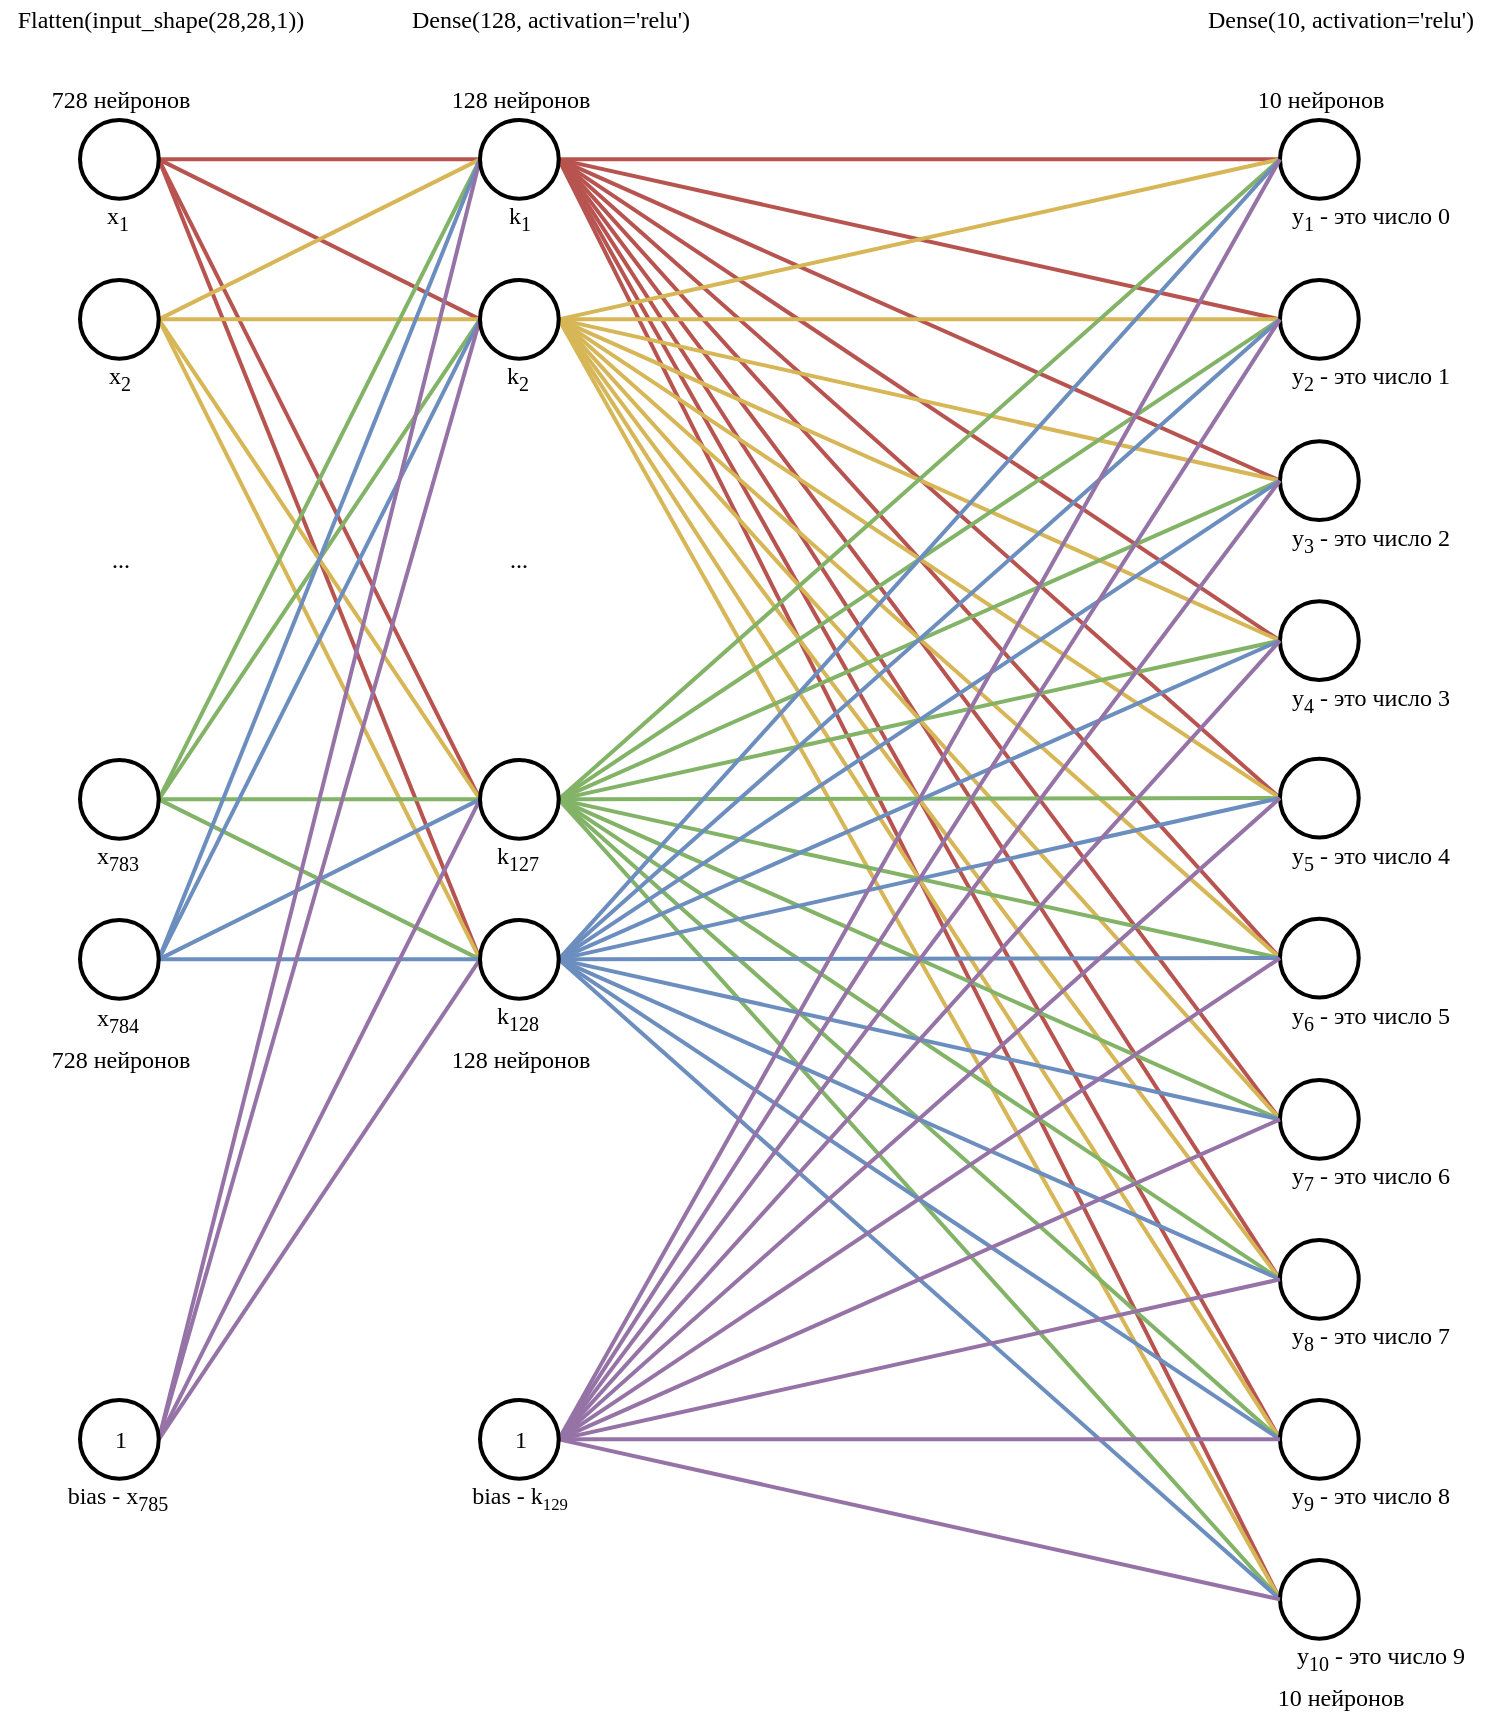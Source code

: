 <mxfile version="14.5.1" type="device"><diagram id="0Kek_gX94i0_dPcBc_kI" name="Page-1"><mxGraphModel dx="723" dy="383" grid="1" gridSize="10" guides="1" tooltips="1" connect="1" arrows="1" fold="1" page="1" pageScale="1" pageWidth="827" pageHeight="1169" math="0" shadow="0"><root><mxCell id="0"/><mxCell id="1" parent="0"/><mxCell id="i8pBTn5LKGD819WZ3dMo-15" style="rounded=0;orthogonalLoop=1;jettySize=auto;html=1;exitX=1;exitY=0.5;exitDx=0;exitDy=0;exitPerimeter=0;entryX=0;entryY=0.5;entryDx=0;entryDy=0;entryPerimeter=0;fontFamily=Times New Roman;endArrow=none;endFill=0;strokeWidth=2;fillColor=#f8cecc;strokeColor=#b85450;" edge="1" parent="1" source="i8pBTn5LKGD819WZ3dMo-1" target="i8pBTn5LKGD819WZ3dMo-6"><mxGeometry relative="1" as="geometry"/></mxCell><mxCell id="i8pBTn5LKGD819WZ3dMo-16" style="edgeStyle=none;rounded=0;orthogonalLoop=1;jettySize=auto;html=1;exitX=1;exitY=0.5;exitDx=0;exitDy=0;exitPerimeter=0;entryX=0;entryY=0.5;entryDx=0;entryDy=0;entryPerimeter=0;endArrow=none;endFill=0;strokeWidth=2;fontFamily=Times New Roman;fillColor=#f8cecc;strokeColor=#b85450;" edge="1" parent="1" source="i8pBTn5LKGD819WZ3dMo-1" target="i8pBTn5LKGD819WZ3dMo-7"><mxGeometry relative="1" as="geometry"/></mxCell><mxCell id="i8pBTn5LKGD819WZ3dMo-17" style="edgeStyle=none;rounded=0;orthogonalLoop=1;jettySize=auto;html=1;exitX=1;exitY=0.5;exitDx=0;exitDy=0;exitPerimeter=0;entryX=0;entryY=0.5;entryDx=0;entryDy=0;entryPerimeter=0;endArrow=none;endFill=0;strokeWidth=2;fontFamily=Times New Roman;fillColor=#f8cecc;strokeColor=#b85450;" edge="1" parent="1" source="i8pBTn5LKGD819WZ3dMo-1" target="i8pBTn5LKGD819WZ3dMo-8"><mxGeometry relative="1" as="geometry"/></mxCell><mxCell id="i8pBTn5LKGD819WZ3dMo-18" style="edgeStyle=none;rounded=0;orthogonalLoop=1;jettySize=auto;html=1;exitX=1;exitY=0.5;exitDx=0;exitDy=0;exitPerimeter=0;entryX=0;entryY=0.5;entryDx=0;entryDy=0;entryPerimeter=0;endArrow=none;endFill=0;strokeWidth=2;fontFamily=Times New Roman;fillColor=#f8cecc;strokeColor=#b85450;" edge="1" parent="1" source="i8pBTn5LKGD819WZ3dMo-1" target="i8pBTn5LKGD819WZ3dMo-9"><mxGeometry relative="1" as="geometry"/></mxCell><mxCell id="i8pBTn5LKGD819WZ3dMo-1" value="" style="verticalLabelPosition=middle;verticalAlign=middle;html=1;shape=mxgraph.flowchart.on-page_reference;strokeWidth=2;fontFamily=Times New Roman;labelPosition=center;align=center;" vertex="1" parent="1"><mxGeometry x="40" y="120" width="39.37" height="39.37" as="geometry"/></mxCell><mxCell id="i8pBTn5LKGD819WZ3dMo-19" style="edgeStyle=none;rounded=0;orthogonalLoop=1;jettySize=auto;html=1;exitX=1;exitY=0.5;exitDx=0;exitDy=0;exitPerimeter=0;entryX=0;entryY=0.5;entryDx=0;entryDy=0;entryPerimeter=0;endArrow=none;endFill=0;strokeWidth=2;fontFamily=Times New Roman;fillColor=#fff2cc;strokeColor=#d6b656;" edge="1" parent="1" source="i8pBTn5LKGD819WZ3dMo-2" target="i8pBTn5LKGD819WZ3dMo-6"><mxGeometry relative="1" as="geometry"/></mxCell><mxCell id="i8pBTn5LKGD819WZ3dMo-20" style="edgeStyle=none;rounded=0;orthogonalLoop=1;jettySize=auto;html=1;exitX=1;exitY=0.5;exitDx=0;exitDy=0;exitPerimeter=0;entryX=0;entryY=0.5;entryDx=0;entryDy=0;entryPerimeter=0;endArrow=none;endFill=0;strokeWidth=2;fontFamily=Times New Roman;fillColor=#fff2cc;strokeColor=#d6b656;" edge="1" parent="1" source="i8pBTn5LKGD819WZ3dMo-2" target="i8pBTn5LKGD819WZ3dMo-7"><mxGeometry relative="1" as="geometry"/></mxCell><mxCell id="i8pBTn5LKGD819WZ3dMo-21" style="edgeStyle=none;rounded=0;orthogonalLoop=1;jettySize=auto;html=1;exitX=1;exitY=0.5;exitDx=0;exitDy=0;exitPerimeter=0;entryX=0;entryY=0.5;entryDx=0;entryDy=0;entryPerimeter=0;endArrow=none;endFill=0;strokeWidth=2;fontFamily=Times New Roman;fillColor=#fff2cc;strokeColor=#d6b656;" edge="1" parent="1" source="i8pBTn5LKGD819WZ3dMo-2" target="i8pBTn5LKGD819WZ3dMo-8"><mxGeometry relative="1" as="geometry"/></mxCell><mxCell id="i8pBTn5LKGD819WZ3dMo-22" style="edgeStyle=none;rounded=0;orthogonalLoop=1;jettySize=auto;html=1;exitX=1;exitY=0.5;exitDx=0;exitDy=0;exitPerimeter=0;entryX=0;entryY=0.5;entryDx=0;entryDy=0;entryPerimeter=0;endArrow=none;endFill=0;strokeWidth=2;fontFamily=Times New Roman;fillColor=#fff2cc;strokeColor=#d6b656;" edge="1" parent="1" source="i8pBTn5LKGD819WZ3dMo-2" target="i8pBTn5LKGD819WZ3dMo-9"><mxGeometry relative="1" as="geometry"/></mxCell><mxCell id="i8pBTn5LKGD819WZ3dMo-2" value="" style="verticalLabelPosition=middle;verticalAlign=middle;html=1;shape=mxgraph.flowchart.on-page_reference;strokeWidth=2;fontFamily=Times New Roman;labelPosition=center;align=center;" vertex="1" parent="1"><mxGeometry x="40" y="200" width="39.37" height="39.37" as="geometry"/></mxCell><mxCell id="i8pBTn5LKGD819WZ3dMo-23" style="edgeStyle=none;rounded=0;orthogonalLoop=1;jettySize=auto;html=1;exitX=1;exitY=0.5;exitDx=0;exitDy=0;exitPerimeter=0;entryX=0;entryY=0.5;entryDx=0;entryDy=0;entryPerimeter=0;endArrow=none;endFill=0;strokeWidth=2;fontFamily=Times New Roman;fillColor=#d5e8d4;strokeColor=#82b366;" edge="1" parent="1" source="i8pBTn5LKGD819WZ3dMo-3" target="i8pBTn5LKGD819WZ3dMo-6"><mxGeometry relative="1" as="geometry"/></mxCell><mxCell id="i8pBTn5LKGD819WZ3dMo-24" style="edgeStyle=none;rounded=0;orthogonalLoop=1;jettySize=auto;html=1;exitX=1;exitY=0.5;exitDx=0;exitDy=0;exitPerimeter=0;entryX=0;entryY=0.5;entryDx=0;entryDy=0;entryPerimeter=0;endArrow=none;endFill=0;strokeWidth=2;fontFamily=Times New Roman;fillColor=#d5e8d4;strokeColor=#82b366;" edge="1" parent="1" source="i8pBTn5LKGD819WZ3dMo-3" target="i8pBTn5LKGD819WZ3dMo-7"><mxGeometry relative="1" as="geometry"/></mxCell><mxCell id="i8pBTn5LKGD819WZ3dMo-25" style="edgeStyle=none;rounded=0;orthogonalLoop=1;jettySize=auto;html=1;exitX=1;exitY=0.5;exitDx=0;exitDy=0;exitPerimeter=0;entryX=0;entryY=0.5;entryDx=0;entryDy=0;entryPerimeter=0;endArrow=none;endFill=0;strokeWidth=2;fontFamily=Times New Roman;fillColor=#d5e8d4;strokeColor=#82b366;" edge="1" parent="1" source="i8pBTn5LKGD819WZ3dMo-3" target="i8pBTn5LKGD819WZ3dMo-8"><mxGeometry relative="1" as="geometry"/></mxCell><mxCell id="i8pBTn5LKGD819WZ3dMo-26" style="edgeStyle=none;rounded=0;orthogonalLoop=1;jettySize=auto;html=1;exitX=1;exitY=0.5;exitDx=0;exitDy=0;exitPerimeter=0;entryX=0;entryY=0.5;entryDx=0;entryDy=0;entryPerimeter=0;endArrow=none;endFill=0;strokeWidth=2;fontFamily=Times New Roman;fillColor=#d5e8d4;strokeColor=#82b366;" edge="1" parent="1" source="i8pBTn5LKGD819WZ3dMo-3" target="i8pBTn5LKGD819WZ3dMo-9"><mxGeometry relative="1" as="geometry"/></mxCell><mxCell id="i8pBTn5LKGD819WZ3dMo-3" value="" style="verticalLabelPosition=middle;verticalAlign=middle;html=1;shape=mxgraph.flowchart.on-page_reference;strokeWidth=2;fontFamily=Times New Roman;labelPosition=center;align=center;" vertex="1" parent="1"><mxGeometry x="40" y="440" width="39.37" height="39.37" as="geometry"/></mxCell><mxCell id="i8pBTn5LKGD819WZ3dMo-27" style="edgeStyle=none;rounded=0;orthogonalLoop=1;jettySize=auto;html=1;exitX=1;exitY=0.5;exitDx=0;exitDy=0;exitPerimeter=0;entryX=0;entryY=0.5;entryDx=0;entryDy=0;entryPerimeter=0;endArrow=none;endFill=0;strokeWidth=2;fontFamily=Times New Roman;fillColor=#dae8fc;strokeColor=#6c8ebf;" edge="1" parent="1" source="i8pBTn5LKGD819WZ3dMo-4" target="i8pBTn5LKGD819WZ3dMo-6"><mxGeometry relative="1" as="geometry"/></mxCell><mxCell id="i8pBTn5LKGD819WZ3dMo-28" style="edgeStyle=none;rounded=0;orthogonalLoop=1;jettySize=auto;html=1;exitX=1;exitY=0.5;exitDx=0;exitDy=0;exitPerimeter=0;entryX=0;entryY=0.5;entryDx=0;entryDy=0;entryPerimeter=0;endArrow=none;endFill=0;strokeWidth=2;fontFamily=Times New Roman;fillColor=#dae8fc;strokeColor=#6c8ebf;" edge="1" parent="1" source="i8pBTn5LKGD819WZ3dMo-4" target="i8pBTn5LKGD819WZ3dMo-7"><mxGeometry relative="1" as="geometry"/></mxCell><mxCell id="i8pBTn5LKGD819WZ3dMo-29" style="edgeStyle=none;rounded=0;orthogonalLoop=1;jettySize=auto;html=1;exitX=1;exitY=0.5;exitDx=0;exitDy=0;exitPerimeter=0;entryX=0;entryY=0.5;entryDx=0;entryDy=0;entryPerimeter=0;endArrow=none;endFill=0;strokeWidth=2;fontFamily=Times New Roman;fillColor=#dae8fc;strokeColor=#6c8ebf;" edge="1" parent="1" source="i8pBTn5LKGD819WZ3dMo-4" target="i8pBTn5LKGD819WZ3dMo-8"><mxGeometry relative="1" as="geometry"/></mxCell><mxCell id="i8pBTn5LKGD819WZ3dMo-30" style="edgeStyle=none;rounded=0;orthogonalLoop=1;jettySize=auto;html=1;exitX=1;exitY=0.5;exitDx=0;exitDy=0;exitPerimeter=0;entryX=0;entryY=0.5;entryDx=0;entryDy=0;entryPerimeter=0;endArrow=none;endFill=0;strokeWidth=2;fontFamily=Times New Roman;fillColor=#dae8fc;strokeColor=#6c8ebf;" edge="1" parent="1" source="i8pBTn5LKGD819WZ3dMo-4" target="i8pBTn5LKGD819WZ3dMo-9"><mxGeometry relative="1" as="geometry"/></mxCell><mxCell id="i8pBTn5LKGD819WZ3dMo-4" value="" style="verticalLabelPosition=middle;verticalAlign=middle;html=1;shape=mxgraph.flowchart.on-page_reference;strokeWidth=2;fontFamily=Times New Roman;labelPosition=center;align=center;" vertex="1" parent="1"><mxGeometry x="40" y="520" width="39.37" height="39.37" as="geometry"/></mxCell><mxCell id="i8pBTn5LKGD819WZ3dMo-31" style="edgeStyle=none;rounded=0;orthogonalLoop=1;jettySize=auto;html=1;exitX=1;exitY=0.5;exitDx=0;exitDy=0;exitPerimeter=0;entryX=0;entryY=0.5;entryDx=0;entryDy=0;entryPerimeter=0;endArrow=none;endFill=0;strokeWidth=2;fontFamily=Times New Roman;fillColor=#e1d5e7;strokeColor=#9673a6;" edge="1" parent="1" source="i8pBTn5LKGD819WZ3dMo-5" target="i8pBTn5LKGD819WZ3dMo-6"><mxGeometry relative="1" as="geometry"/></mxCell><mxCell id="i8pBTn5LKGD819WZ3dMo-32" style="edgeStyle=none;rounded=0;orthogonalLoop=1;jettySize=auto;html=1;exitX=1;exitY=0.5;exitDx=0;exitDy=0;exitPerimeter=0;entryX=0;entryY=0.5;entryDx=0;entryDy=0;entryPerimeter=0;endArrow=none;endFill=0;strokeWidth=2;fontFamily=Times New Roman;fillColor=#e1d5e7;strokeColor=#9673a6;" edge="1" parent="1" source="i8pBTn5LKGD819WZ3dMo-5" target="i8pBTn5LKGD819WZ3dMo-7"><mxGeometry relative="1" as="geometry"/></mxCell><mxCell id="i8pBTn5LKGD819WZ3dMo-33" style="edgeStyle=none;rounded=0;orthogonalLoop=1;jettySize=auto;html=1;exitX=1;exitY=0.5;exitDx=0;exitDy=0;exitPerimeter=0;entryX=0;entryY=0.5;entryDx=0;entryDy=0;entryPerimeter=0;endArrow=none;endFill=0;strokeWidth=2;fontFamily=Times New Roman;fillColor=#e1d5e7;strokeColor=#9673a6;" edge="1" parent="1" source="i8pBTn5LKGD819WZ3dMo-5" target="i8pBTn5LKGD819WZ3dMo-8"><mxGeometry relative="1" as="geometry"/></mxCell><mxCell id="i8pBTn5LKGD819WZ3dMo-34" style="edgeStyle=none;rounded=0;orthogonalLoop=1;jettySize=auto;html=1;exitX=1;exitY=0.5;exitDx=0;exitDy=0;exitPerimeter=0;entryX=0;entryY=0.5;entryDx=0;entryDy=0;entryPerimeter=0;endArrow=none;endFill=0;strokeWidth=2;fontFamily=Times New Roman;fillColor=#e1d5e7;strokeColor=#9673a6;" edge="1" parent="1" source="i8pBTn5LKGD819WZ3dMo-5" target="i8pBTn5LKGD819WZ3dMo-9"><mxGeometry relative="1" as="geometry"/></mxCell><mxCell id="i8pBTn5LKGD819WZ3dMo-5" value="1" style="verticalLabelPosition=middle;verticalAlign=middle;html=1;shape=mxgraph.flowchart.on-page_reference;strokeWidth=2;fontFamily=Times New Roman;labelPosition=center;align=center;" vertex="1" parent="1"><mxGeometry x="40" y="760" width="39.37" height="39.37" as="geometry"/></mxCell><mxCell id="i8pBTn5LKGD819WZ3dMo-47" style="edgeStyle=none;rounded=0;orthogonalLoop=1;jettySize=auto;html=1;exitX=1;exitY=0.5;exitDx=0;exitDy=0;exitPerimeter=0;entryX=0;entryY=0.5;entryDx=0;entryDy=0;entryPerimeter=0;endArrow=none;endFill=0;strokeWidth=2;fontFamily=Times New Roman;fillColor=#f8cecc;strokeColor=#b85450;" edge="1" parent="1" source="i8pBTn5LKGD819WZ3dMo-6" target="i8pBTn5LKGD819WZ3dMo-35"><mxGeometry relative="1" as="geometry"/></mxCell><mxCell id="i8pBTn5LKGD819WZ3dMo-48" style="edgeStyle=none;rounded=0;orthogonalLoop=1;jettySize=auto;html=1;exitX=1;exitY=0.5;exitDx=0;exitDy=0;exitPerimeter=0;entryX=0;entryY=0.5;entryDx=0;entryDy=0;entryPerimeter=0;endArrow=none;endFill=0;strokeWidth=2;fontFamily=Times New Roman;fillColor=#f8cecc;strokeColor=#b85450;" edge="1" parent="1" source="i8pBTn5LKGD819WZ3dMo-6" target="i8pBTn5LKGD819WZ3dMo-36"><mxGeometry relative="1" as="geometry"/></mxCell><mxCell id="i8pBTn5LKGD819WZ3dMo-49" style="edgeStyle=none;rounded=0;orthogonalLoop=1;jettySize=auto;html=1;exitX=1;exitY=0.5;exitDx=0;exitDy=0;exitPerimeter=0;entryX=0;entryY=0.5;entryDx=0;entryDy=0;entryPerimeter=0;endArrow=none;endFill=0;strokeWidth=2;fontFamily=Times New Roman;fillColor=#f8cecc;strokeColor=#b85450;" edge="1" parent="1" source="i8pBTn5LKGD819WZ3dMo-6" target="i8pBTn5LKGD819WZ3dMo-37"><mxGeometry relative="1" as="geometry"/></mxCell><mxCell id="i8pBTn5LKGD819WZ3dMo-50" style="edgeStyle=none;rounded=0;orthogonalLoop=1;jettySize=auto;html=1;exitX=1;exitY=0.5;exitDx=0;exitDy=0;exitPerimeter=0;entryX=0;entryY=0.5;entryDx=0;entryDy=0;entryPerimeter=0;endArrow=none;endFill=0;strokeWidth=2;fontFamily=Times New Roman;fillColor=#f8cecc;strokeColor=#b85450;" edge="1" parent="1" source="i8pBTn5LKGD819WZ3dMo-6" target="i8pBTn5LKGD819WZ3dMo-38"><mxGeometry relative="1" as="geometry"/></mxCell><mxCell id="i8pBTn5LKGD819WZ3dMo-51" style="edgeStyle=none;rounded=0;orthogonalLoop=1;jettySize=auto;html=1;exitX=1;exitY=0.5;exitDx=0;exitDy=0;exitPerimeter=0;entryX=0;entryY=0.5;entryDx=0;entryDy=0;entryPerimeter=0;endArrow=none;endFill=0;strokeWidth=2;fontFamily=Times New Roman;fillColor=#f8cecc;strokeColor=#b85450;" edge="1" parent="1" source="i8pBTn5LKGD819WZ3dMo-6" target="i8pBTn5LKGD819WZ3dMo-39"><mxGeometry relative="1" as="geometry"/></mxCell><mxCell id="i8pBTn5LKGD819WZ3dMo-52" style="edgeStyle=none;rounded=0;orthogonalLoop=1;jettySize=auto;html=1;exitX=1;exitY=0.5;exitDx=0;exitDy=0;exitPerimeter=0;entryX=0;entryY=0.5;entryDx=0;entryDy=0;entryPerimeter=0;endArrow=none;endFill=0;strokeWidth=2;fontFamily=Times New Roman;fillColor=#f8cecc;strokeColor=#b85450;" edge="1" parent="1" source="i8pBTn5LKGD819WZ3dMo-6" target="i8pBTn5LKGD819WZ3dMo-40"><mxGeometry relative="1" as="geometry"/></mxCell><mxCell id="i8pBTn5LKGD819WZ3dMo-53" style="edgeStyle=none;rounded=0;orthogonalLoop=1;jettySize=auto;html=1;exitX=1;exitY=0.5;exitDx=0;exitDy=0;exitPerimeter=0;entryX=0;entryY=0.5;entryDx=0;entryDy=0;entryPerimeter=0;endArrow=none;endFill=0;strokeWidth=2;fontFamily=Times New Roman;fillColor=#f8cecc;strokeColor=#b85450;" edge="1" parent="1" source="i8pBTn5LKGD819WZ3dMo-6" target="i8pBTn5LKGD819WZ3dMo-41"><mxGeometry relative="1" as="geometry"/></mxCell><mxCell id="i8pBTn5LKGD819WZ3dMo-54" style="edgeStyle=none;rounded=0;orthogonalLoop=1;jettySize=auto;html=1;exitX=1;exitY=0.5;exitDx=0;exitDy=0;exitPerimeter=0;entryX=0;entryY=0.5;entryDx=0;entryDy=0;entryPerimeter=0;endArrow=none;endFill=0;strokeWidth=2;fontFamily=Times New Roman;fillColor=#f8cecc;strokeColor=#b85450;" edge="1" parent="1" source="i8pBTn5LKGD819WZ3dMo-6" target="i8pBTn5LKGD819WZ3dMo-42"><mxGeometry relative="1" as="geometry"/></mxCell><mxCell id="i8pBTn5LKGD819WZ3dMo-55" style="edgeStyle=none;rounded=0;orthogonalLoop=1;jettySize=auto;html=1;exitX=1;exitY=0.5;exitDx=0;exitDy=0;exitPerimeter=0;entryX=0;entryY=0.5;entryDx=0;entryDy=0;entryPerimeter=0;endArrow=none;endFill=0;strokeWidth=2;fontFamily=Times New Roman;fillColor=#f8cecc;strokeColor=#b85450;" edge="1" parent="1" source="i8pBTn5LKGD819WZ3dMo-6" target="i8pBTn5LKGD819WZ3dMo-43"><mxGeometry relative="1" as="geometry"/></mxCell><mxCell id="i8pBTn5LKGD819WZ3dMo-56" style="edgeStyle=none;rounded=0;orthogonalLoop=1;jettySize=auto;html=1;exitX=1;exitY=0.5;exitDx=0;exitDy=0;exitPerimeter=0;entryX=0;entryY=0.5;entryDx=0;entryDy=0;entryPerimeter=0;endArrow=none;endFill=0;strokeWidth=2;fontFamily=Times New Roman;fillColor=#f8cecc;strokeColor=#b85450;" edge="1" parent="1" source="i8pBTn5LKGD819WZ3dMo-6" target="i8pBTn5LKGD819WZ3dMo-44"><mxGeometry relative="1" as="geometry"/></mxCell><mxCell id="i8pBTn5LKGD819WZ3dMo-6" value="" style="verticalLabelPosition=middle;verticalAlign=middle;html=1;shape=mxgraph.flowchart.on-page_reference;strokeWidth=2;fontFamily=Times New Roman;labelPosition=center;align=center;" vertex="1" parent="1"><mxGeometry x="240" y="120" width="39.37" height="39.37" as="geometry"/></mxCell><mxCell id="i8pBTn5LKGD819WZ3dMo-57" style="edgeStyle=none;rounded=0;orthogonalLoop=1;jettySize=auto;html=1;exitX=1;exitY=0.5;exitDx=0;exitDy=0;exitPerimeter=0;entryX=0;entryY=0.5;entryDx=0;entryDy=0;entryPerimeter=0;endArrow=none;endFill=0;strokeWidth=2;fontFamily=Times New Roman;fillColor=#fff2cc;strokeColor=#d6b656;" edge="1" parent="1" source="i8pBTn5LKGD819WZ3dMo-7" target="i8pBTn5LKGD819WZ3dMo-35"><mxGeometry relative="1" as="geometry"/></mxCell><mxCell id="i8pBTn5LKGD819WZ3dMo-58" style="edgeStyle=none;rounded=0;orthogonalLoop=1;jettySize=auto;html=1;exitX=1;exitY=0.5;exitDx=0;exitDy=0;exitPerimeter=0;entryX=0;entryY=0.5;entryDx=0;entryDy=0;entryPerimeter=0;endArrow=none;endFill=0;strokeWidth=2;fontFamily=Times New Roman;fillColor=#fff2cc;strokeColor=#d6b656;" edge="1" parent="1" source="i8pBTn5LKGD819WZ3dMo-7" target="i8pBTn5LKGD819WZ3dMo-36"><mxGeometry relative="1" as="geometry"/></mxCell><mxCell id="i8pBTn5LKGD819WZ3dMo-59" style="edgeStyle=none;rounded=0;orthogonalLoop=1;jettySize=auto;html=1;exitX=1;exitY=0.5;exitDx=0;exitDy=0;exitPerimeter=0;entryX=0;entryY=0.5;entryDx=0;entryDy=0;entryPerimeter=0;endArrow=none;endFill=0;strokeWidth=2;fontFamily=Times New Roman;fillColor=#fff2cc;strokeColor=#d6b656;" edge="1" parent="1" source="i8pBTn5LKGD819WZ3dMo-7" target="i8pBTn5LKGD819WZ3dMo-37"><mxGeometry relative="1" as="geometry"/></mxCell><mxCell id="i8pBTn5LKGD819WZ3dMo-60" style="edgeStyle=none;rounded=0;orthogonalLoop=1;jettySize=auto;html=1;exitX=1;exitY=0.5;exitDx=0;exitDy=0;exitPerimeter=0;entryX=0;entryY=0.5;entryDx=0;entryDy=0;entryPerimeter=0;endArrow=none;endFill=0;strokeWidth=2;fontFamily=Times New Roman;fillColor=#fff2cc;strokeColor=#d6b656;" edge="1" parent="1" source="i8pBTn5LKGD819WZ3dMo-7" target="i8pBTn5LKGD819WZ3dMo-38"><mxGeometry relative="1" as="geometry"/></mxCell><mxCell id="i8pBTn5LKGD819WZ3dMo-61" style="edgeStyle=none;rounded=0;orthogonalLoop=1;jettySize=auto;html=1;exitX=1;exitY=0.5;exitDx=0;exitDy=0;exitPerimeter=0;entryX=0;entryY=0.5;entryDx=0;entryDy=0;entryPerimeter=0;endArrow=none;endFill=0;strokeWidth=2;fontFamily=Times New Roman;fillColor=#fff2cc;strokeColor=#d6b656;" edge="1" parent="1" source="i8pBTn5LKGD819WZ3dMo-7" target="i8pBTn5LKGD819WZ3dMo-39"><mxGeometry relative="1" as="geometry"/></mxCell><mxCell id="i8pBTn5LKGD819WZ3dMo-62" style="edgeStyle=none;rounded=0;orthogonalLoop=1;jettySize=auto;html=1;exitX=1;exitY=0.5;exitDx=0;exitDy=0;exitPerimeter=0;entryX=0;entryY=0.5;entryDx=0;entryDy=0;entryPerimeter=0;endArrow=none;endFill=0;strokeWidth=2;fontFamily=Times New Roman;fillColor=#fff2cc;strokeColor=#d6b656;" edge="1" parent="1" source="i8pBTn5LKGD819WZ3dMo-7" target="i8pBTn5LKGD819WZ3dMo-40"><mxGeometry relative="1" as="geometry"/></mxCell><mxCell id="i8pBTn5LKGD819WZ3dMo-63" style="edgeStyle=none;rounded=0;orthogonalLoop=1;jettySize=auto;html=1;exitX=1;exitY=0.5;exitDx=0;exitDy=0;exitPerimeter=0;entryX=0;entryY=0.5;entryDx=0;entryDy=0;entryPerimeter=0;endArrow=none;endFill=0;strokeWidth=2;fontFamily=Times New Roman;fillColor=#fff2cc;strokeColor=#d6b656;" edge="1" parent="1" source="i8pBTn5LKGD819WZ3dMo-7" target="i8pBTn5LKGD819WZ3dMo-41"><mxGeometry relative="1" as="geometry"/></mxCell><mxCell id="i8pBTn5LKGD819WZ3dMo-64" style="edgeStyle=none;rounded=0;orthogonalLoop=1;jettySize=auto;html=1;exitX=1;exitY=0.5;exitDx=0;exitDy=0;exitPerimeter=0;entryX=0;entryY=0.5;entryDx=0;entryDy=0;entryPerimeter=0;endArrow=none;endFill=0;strokeWidth=2;fontFamily=Times New Roman;fillColor=#fff2cc;strokeColor=#d6b656;" edge="1" parent="1" source="i8pBTn5LKGD819WZ3dMo-7" target="i8pBTn5LKGD819WZ3dMo-42"><mxGeometry relative="1" as="geometry"/></mxCell><mxCell id="i8pBTn5LKGD819WZ3dMo-65" style="edgeStyle=none;rounded=0;orthogonalLoop=1;jettySize=auto;html=1;exitX=1;exitY=0.5;exitDx=0;exitDy=0;exitPerimeter=0;entryX=0;entryY=0.5;entryDx=0;entryDy=0;entryPerimeter=0;endArrow=none;endFill=0;strokeWidth=2;fontFamily=Times New Roman;fillColor=#fff2cc;strokeColor=#d6b656;" edge="1" parent="1" source="i8pBTn5LKGD819WZ3dMo-7" target="i8pBTn5LKGD819WZ3dMo-43"><mxGeometry relative="1" as="geometry"/></mxCell><mxCell id="i8pBTn5LKGD819WZ3dMo-66" style="edgeStyle=none;rounded=0;orthogonalLoop=1;jettySize=auto;html=1;exitX=1;exitY=0.5;exitDx=0;exitDy=0;exitPerimeter=0;entryX=0;entryY=0.5;entryDx=0;entryDy=0;entryPerimeter=0;endArrow=none;endFill=0;strokeWidth=2;fontFamily=Times New Roman;fillColor=#fff2cc;strokeColor=#d6b656;" edge="1" parent="1" source="i8pBTn5LKGD819WZ3dMo-7" target="i8pBTn5LKGD819WZ3dMo-44"><mxGeometry relative="1" as="geometry"/></mxCell><mxCell id="i8pBTn5LKGD819WZ3dMo-7" value="" style="verticalLabelPosition=middle;verticalAlign=middle;html=1;shape=mxgraph.flowchart.on-page_reference;strokeWidth=2;fontFamily=Times New Roman;labelPosition=center;align=center;" vertex="1" parent="1"><mxGeometry x="240" y="200" width="39.37" height="39.37" as="geometry"/></mxCell><mxCell id="i8pBTn5LKGD819WZ3dMo-67" style="edgeStyle=none;rounded=0;orthogonalLoop=1;jettySize=auto;html=1;exitX=1;exitY=0.5;exitDx=0;exitDy=0;exitPerimeter=0;entryX=0;entryY=0.5;entryDx=0;entryDy=0;entryPerimeter=0;endArrow=none;endFill=0;strokeWidth=2;fontFamily=Times New Roman;fillColor=#d5e8d4;strokeColor=#82b366;" edge="1" parent="1" source="i8pBTn5LKGD819WZ3dMo-8" target="i8pBTn5LKGD819WZ3dMo-35"><mxGeometry relative="1" as="geometry"/></mxCell><mxCell id="i8pBTn5LKGD819WZ3dMo-68" style="edgeStyle=none;rounded=0;orthogonalLoop=1;jettySize=auto;html=1;exitX=1;exitY=0.5;exitDx=0;exitDy=0;exitPerimeter=0;entryX=0;entryY=0.5;entryDx=0;entryDy=0;entryPerimeter=0;endArrow=none;endFill=0;strokeWidth=2;fontFamily=Times New Roman;fillColor=#d5e8d4;strokeColor=#82b366;" edge="1" parent="1" source="i8pBTn5LKGD819WZ3dMo-8" target="i8pBTn5LKGD819WZ3dMo-36"><mxGeometry relative="1" as="geometry"/></mxCell><mxCell id="i8pBTn5LKGD819WZ3dMo-69" style="edgeStyle=none;rounded=0;orthogonalLoop=1;jettySize=auto;html=1;exitX=1;exitY=0.5;exitDx=0;exitDy=0;exitPerimeter=0;entryX=0;entryY=0.5;entryDx=0;entryDy=0;entryPerimeter=0;endArrow=none;endFill=0;strokeWidth=2;fontFamily=Times New Roman;fillColor=#d5e8d4;strokeColor=#82b366;" edge="1" parent="1" source="i8pBTn5LKGD819WZ3dMo-8" target="i8pBTn5LKGD819WZ3dMo-37"><mxGeometry relative="1" as="geometry"/></mxCell><mxCell id="i8pBTn5LKGD819WZ3dMo-70" style="edgeStyle=none;rounded=0;orthogonalLoop=1;jettySize=auto;html=1;exitX=1;exitY=0.5;exitDx=0;exitDy=0;exitPerimeter=0;entryX=0;entryY=0.5;entryDx=0;entryDy=0;entryPerimeter=0;endArrow=none;endFill=0;strokeWidth=2;fontFamily=Times New Roman;fillColor=#d5e8d4;strokeColor=#82b366;" edge="1" parent="1" source="i8pBTn5LKGD819WZ3dMo-8" target="i8pBTn5LKGD819WZ3dMo-38"><mxGeometry relative="1" as="geometry"/></mxCell><mxCell id="i8pBTn5LKGD819WZ3dMo-71" style="edgeStyle=none;rounded=0;orthogonalLoop=1;jettySize=auto;html=1;exitX=1;exitY=0.5;exitDx=0;exitDy=0;exitPerimeter=0;entryX=0;entryY=0.5;entryDx=0;entryDy=0;entryPerimeter=0;endArrow=none;endFill=0;strokeWidth=2;fontFamily=Times New Roman;fillColor=#d5e8d4;strokeColor=#82b366;" edge="1" parent="1" source="i8pBTn5LKGD819WZ3dMo-8" target="i8pBTn5LKGD819WZ3dMo-39"><mxGeometry relative="1" as="geometry"/></mxCell><mxCell id="i8pBTn5LKGD819WZ3dMo-72" style="edgeStyle=none;rounded=0;orthogonalLoop=1;jettySize=auto;html=1;exitX=1;exitY=0.5;exitDx=0;exitDy=0;exitPerimeter=0;entryX=0;entryY=0.5;entryDx=0;entryDy=0;entryPerimeter=0;endArrow=none;endFill=0;strokeWidth=2;fontFamily=Times New Roman;fillColor=#d5e8d4;strokeColor=#82b366;" edge="1" parent="1" source="i8pBTn5LKGD819WZ3dMo-8" target="i8pBTn5LKGD819WZ3dMo-40"><mxGeometry relative="1" as="geometry"/></mxCell><mxCell id="i8pBTn5LKGD819WZ3dMo-73" style="edgeStyle=none;rounded=0;orthogonalLoop=1;jettySize=auto;html=1;exitX=1;exitY=0.5;exitDx=0;exitDy=0;exitPerimeter=0;entryX=0;entryY=0.5;entryDx=0;entryDy=0;entryPerimeter=0;endArrow=none;endFill=0;strokeWidth=2;fontFamily=Times New Roman;fillColor=#d5e8d4;strokeColor=#82b366;" edge="1" parent="1" source="i8pBTn5LKGD819WZ3dMo-8" target="i8pBTn5LKGD819WZ3dMo-41"><mxGeometry relative="1" as="geometry"/></mxCell><mxCell id="i8pBTn5LKGD819WZ3dMo-74" style="edgeStyle=none;rounded=0;orthogonalLoop=1;jettySize=auto;html=1;exitX=1;exitY=0.5;exitDx=0;exitDy=0;exitPerimeter=0;entryX=0;entryY=0.5;entryDx=0;entryDy=0;entryPerimeter=0;endArrow=none;endFill=0;strokeWidth=2;fontFamily=Times New Roman;fillColor=#d5e8d4;strokeColor=#82b366;" edge="1" parent="1" source="i8pBTn5LKGD819WZ3dMo-8" target="i8pBTn5LKGD819WZ3dMo-42"><mxGeometry relative="1" as="geometry"/></mxCell><mxCell id="i8pBTn5LKGD819WZ3dMo-75" style="edgeStyle=none;rounded=0;orthogonalLoop=1;jettySize=auto;html=1;exitX=1;exitY=0.5;exitDx=0;exitDy=0;exitPerimeter=0;entryX=0;entryY=0.5;entryDx=0;entryDy=0;entryPerimeter=0;endArrow=none;endFill=0;strokeWidth=2;fontFamily=Times New Roman;fillColor=#d5e8d4;strokeColor=#82b366;" edge="1" parent="1" source="i8pBTn5LKGD819WZ3dMo-8" target="i8pBTn5LKGD819WZ3dMo-43"><mxGeometry relative="1" as="geometry"/></mxCell><mxCell id="i8pBTn5LKGD819WZ3dMo-76" style="edgeStyle=none;rounded=0;orthogonalLoop=1;jettySize=auto;html=1;exitX=1;exitY=0.5;exitDx=0;exitDy=0;exitPerimeter=0;entryX=0;entryY=0.5;entryDx=0;entryDy=0;entryPerimeter=0;endArrow=none;endFill=0;strokeWidth=2;fontFamily=Times New Roman;fillColor=#d5e8d4;strokeColor=#82b366;" edge="1" parent="1" source="i8pBTn5LKGD819WZ3dMo-8" target="i8pBTn5LKGD819WZ3dMo-44"><mxGeometry relative="1" as="geometry"/></mxCell><mxCell id="i8pBTn5LKGD819WZ3dMo-8" value="" style="verticalLabelPosition=middle;verticalAlign=middle;html=1;shape=mxgraph.flowchart.on-page_reference;strokeWidth=2;fontFamily=Times New Roman;labelPosition=center;align=center;" vertex="1" parent="1"><mxGeometry x="240" y="440" width="39.37" height="39.37" as="geometry"/></mxCell><mxCell id="i8pBTn5LKGD819WZ3dMo-77" style="edgeStyle=none;rounded=0;orthogonalLoop=1;jettySize=auto;html=1;exitX=1;exitY=0.5;exitDx=0;exitDy=0;exitPerimeter=0;entryX=0;entryY=0.5;entryDx=0;entryDy=0;entryPerimeter=0;endArrow=none;endFill=0;strokeWidth=2;fontFamily=Times New Roman;fillColor=#dae8fc;strokeColor=#6c8ebf;" edge="1" parent="1" source="i8pBTn5LKGD819WZ3dMo-9" target="i8pBTn5LKGD819WZ3dMo-35"><mxGeometry relative="1" as="geometry"/></mxCell><mxCell id="i8pBTn5LKGD819WZ3dMo-78" style="edgeStyle=none;rounded=0;orthogonalLoop=1;jettySize=auto;html=1;exitX=1;exitY=0.5;exitDx=0;exitDy=0;exitPerimeter=0;entryX=0;entryY=0.5;entryDx=0;entryDy=0;entryPerimeter=0;endArrow=none;endFill=0;strokeWidth=2;fontFamily=Times New Roman;fillColor=#dae8fc;strokeColor=#6c8ebf;" edge="1" parent="1" source="i8pBTn5LKGD819WZ3dMo-9" target="i8pBTn5LKGD819WZ3dMo-36"><mxGeometry relative="1" as="geometry"/></mxCell><mxCell id="i8pBTn5LKGD819WZ3dMo-79" style="edgeStyle=none;rounded=0;orthogonalLoop=1;jettySize=auto;html=1;exitX=1;exitY=0.5;exitDx=0;exitDy=0;exitPerimeter=0;entryX=0;entryY=0.5;entryDx=0;entryDy=0;entryPerimeter=0;endArrow=none;endFill=0;strokeWidth=2;fontFamily=Times New Roman;fillColor=#dae8fc;strokeColor=#6c8ebf;" edge="1" parent="1" source="i8pBTn5LKGD819WZ3dMo-9" target="i8pBTn5LKGD819WZ3dMo-37"><mxGeometry relative="1" as="geometry"/></mxCell><mxCell id="i8pBTn5LKGD819WZ3dMo-80" style="edgeStyle=none;rounded=0;orthogonalLoop=1;jettySize=auto;html=1;exitX=1;exitY=0.5;exitDx=0;exitDy=0;exitPerimeter=0;entryX=0;entryY=0.5;entryDx=0;entryDy=0;entryPerimeter=0;endArrow=none;endFill=0;strokeWidth=2;fontFamily=Times New Roman;fillColor=#dae8fc;strokeColor=#6c8ebf;" edge="1" parent="1" source="i8pBTn5LKGD819WZ3dMo-9" target="i8pBTn5LKGD819WZ3dMo-38"><mxGeometry relative="1" as="geometry"/></mxCell><mxCell id="i8pBTn5LKGD819WZ3dMo-81" style="edgeStyle=none;rounded=0;orthogonalLoop=1;jettySize=auto;html=1;exitX=1;exitY=0.5;exitDx=0;exitDy=0;exitPerimeter=0;entryX=0;entryY=0.5;entryDx=0;entryDy=0;entryPerimeter=0;endArrow=none;endFill=0;strokeWidth=2;fontFamily=Times New Roman;fillColor=#dae8fc;strokeColor=#6c8ebf;" edge="1" parent="1" source="i8pBTn5LKGD819WZ3dMo-9" target="i8pBTn5LKGD819WZ3dMo-39"><mxGeometry relative="1" as="geometry"/></mxCell><mxCell id="i8pBTn5LKGD819WZ3dMo-82" style="edgeStyle=none;rounded=0;orthogonalLoop=1;jettySize=auto;html=1;exitX=1;exitY=0.5;exitDx=0;exitDy=0;exitPerimeter=0;entryX=0;entryY=0.5;entryDx=0;entryDy=0;entryPerimeter=0;endArrow=none;endFill=0;strokeWidth=2;fontFamily=Times New Roman;fillColor=#dae8fc;strokeColor=#6c8ebf;" edge="1" parent="1" source="i8pBTn5LKGD819WZ3dMo-9" target="i8pBTn5LKGD819WZ3dMo-40"><mxGeometry relative="1" as="geometry"/></mxCell><mxCell id="i8pBTn5LKGD819WZ3dMo-83" style="edgeStyle=none;rounded=0;orthogonalLoop=1;jettySize=auto;html=1;exitX=1;exitY=0.5;exitDx=0;exitDy=0;exitPerimeter=0;entryX=0;entryY=0.5;entryDx=0;entryDy=0;entryPerimeter=0;endArrow=none;endFill=0;strokeWidth=2;fontFamily=Times New Roman;fillColor=#dae8fc;strokeColor=#6c8ebf;" edge="1" parent="1" source="i8pBTn5LKGD819WZ3dMo-9" target="i8pBTn5LKGD819WZ3dMo-41"><mxGeometry relative="1" as="geometry"/></mxCell><mxCell id="i8pBTn5LKGD819WZ3dMo-84" style="edgeStyle=none;rounded=0;orthogonalLoop=1;jettySize=auto;html=1;exitX=1;exitY=0.5;exitDx=0;exitDy=0;exitPerimeter=0;entryX=0;entryY=0.5;entryDx=0;entryDy=0;entryPerimeter=0;endArrow=none;endFill=0;strokeWidth=2;fontFamily=Times New Roman;fillColor=#dae8fc;strokeColor=#6c8ebf;" edge="1" parent="1" source="i8pBTn5LKGD819WZ3dMo-9" target="i8pBTn5LKGD819WZ3dMo-42"><mxGeometry relative="1" as="geometry"/></mxCell><mxCell id="i8pBTn5LKGD819WZ3dMo-85" style="edgeStyle=none;rounded=0;orthogonalLoop=1;jettySize=auto;html=1;exitX=1;exitY=0.5;exitDx=0;exitDy=0;exitPerimeter=0;entryX=0;entryY=0.5;entryDx=0;entryDy=0;entryPerimeter=0;endArrow=none;endFill=0;strokeWidth=2;fontFamily=Times New Roman;fillColor=#dae8fc;strokeColor=#6c8ebf;" edge="1" parent="1" source="i8pBTn5LKGD819WZ3dMo-9" target="i8pBTn5LKGD819WZ3dMo-43"><mxGeometry relative="1" as="geometry"/></mxCell><mxCell id="i8pBTn5LKGD819WZ3dMo-86" style="edgeStyle=none;rounded=0;orthogonalLoop=1;jettySize=auto;html=1;exitX=1;exitY=0.5;exitDx=0;exitDy=0;exitPerimeter=0;entryX=0;entryY=0.5;entryDx=0;entryDy=0;entryPerimeter=0;endArrow=none;endFill=0;strokeWidth=2;fontFamily=Times New Roman;fillColor=#dae8fc;strokeColor=#6c8ebf;" edge="1" parent="1" source="i8pBTn5LKGD819WZ3dMo-9" target="i8pBTn5LKGD819WZ3dMo-44"><mxGeometry relative="1" as="geometry"/></mxCell><mxCell id="i8pBTn5LKGD819WZ3dMo-9" value="" style="verticalLabelPosition=middle;verticalAlign=middle;html=1;shape=mxgraph.flowchart.on-page_reference;strokeWidth=2;fontFamily=Times New Roman;labelPosition=center;align=center;" vertex="1" parent="1"><mxGeometry x="240" y="520" width="39.37" height="39.37" as="geometry"/></mxCell><mxCell id="i8pBTn5LKGD819WZ3dMo-10" value="x&lt;sub&gt;1&lt;/sub&gt;" style="text;html=1;strokeColor=none;fillColor=none;align=center;verticalAlign=middle;whiteSpace=wrap;rounded=0;fontFamily=Times New Roman;" vertex="1" parent="1"><mxGeometry x="39.37" y="159.37" width="40" height="20" as="geometry"/></mxCell><mxCell id="i8pBTn5LKGD819WZ3dMo-11" value="x&lt;sub&gt;2&lt;/sub&gt;" style="text;html=1;strokeColor=none;fillColor=none;align=center;verticalAlign=middle;whiteSpace=wrap;rounded=0;fontFamily=Times New Roman;" vertex="1" parent="1"><mxGeometry x="40" y="239.37" width="40" height="20" as="geometry"/></mxCell><mxCell id="i8pBTn5LKGD819WZ3dMo-12" value="x&lt;sub&gt;783&lt;/sub&gt;" style="text;html=1;strokeColor=none;fillColor=none;align=center;verticalAlign=middle;whiteSpace=wrap;rounded=0;fontFamily=Times New Roman;" vertex="1" parent="1"><mxGeometry x="39.37" y="479.37" width="40" height="20" as="geometry"/></mxCell><mxCell id="i8pBTn5LKGD819WZ3dMo-13" value="x&lt;sub&gt;784&lt;/sub&gt;" style="text;html=1;strokeColor=none;fillColor=none;align=center;verticalAlign=middle;whiteSpace=wrap;rounded=0;fontFamily=Times New Roman;" vertex="1" parent="1"><mxGeometry x="39.37" y="560" width="40" height="20" as="geometry"/></mxCell><mxCell id="i8pBTn5LKGD819WZ3dMo-14" value="bias - x&lt;sub&gt;785&lt;/sub&gt;" style="text;html=1;strokeColor=none;fillColor=none;align=center;verticalAlign=middle;whiteSpace=wrap;rounded=0;fontFamily=Times New Roman;" vertex="1" parent="1"><mxGeometry x="29.37" y="799.37" width="60" height="20" as="geometry"/></mxCell><mxCell id="i8pBTn5LKGD819WZ3dMo-35" value="" style="verticalLabelPosition=middle;verticalAlign=middle;html=1;shape=mxgraph.flowchart.on-page_reference;strokeWidth=2;fontFamily=Times New Roman;labelPosition=center;align=center;" vertex="1" parent="1"><mxGeometry x="640" y="120" width="39.37" height="39.37" as="geometry"/></mxCell><mxCell id="i8pBTn5LKGD819WZ3dMo-36" value="" style="verticalLabelPosition=middle;verticalAlign=middle;html=1;shape=mxgraph.flowchart.on-page_reference;strokeWidth=2;fontFamily=Times New Roman;labelPosition=center;align=center;" vertex="1" parent="1"><mxGeometry x="640" y="200" width="39.37" height="39.37" as="geometry"/></mxCell><mxCell id="i8pBTn5LKGD819WZ3dMo-37" value="" style="verticalLabelPosition=middle;verticalAlign=middle;html=1;shape=mxgraph.flowchart.on-page_reference;strokeWidth=2;fontFamily=Times New Roman;labelPosition=center;align=center;" vertex="1" parent="1"><mxGeometry x="640" y="280.63" width="39.37" height="39.37" as="geometry"/></mxCell><mxCell id="i8pBTn5LKGD819WZ3dMo-38" value="" style="verticalLabelPosition=middle;verticalAlign=middle;html=1;shape=mxgraph.flowchart.on-page_reference;strokeWidth=2;fontFamily=Times New Roman;labelPosition=center;align=center;" vertex="1" parent="1"><mxGeometry x="640" y="360.63" width="39.37" height="39.37" as="geometry"/></mxCell><mxCell id="i8pBTn5LKGD819WZ3dMo-39" value="" style="verticalLabelPosition=middle;verticalAlign=middle;html=1;shape=mxgraph.flowchart.on-page_reference;strokeWidth=2;fontFamily=Times New Roman;labelPosition=center;align=center;" vertex="1" parent="1"><mxGeometry x="640" y="439.37" width="39.37" height="39.37" as="geometry"/></mxCell><mxCell id="i8pBTn5LKGD819WZ3dMo-40" value="" style="verticalLabelPosition=middle;verticalAlign=middle;html=1;shape=mxgraph.flowchart.on-page_reference;strokeWidth=2;fontFamily=Times New Roman;labelPosition=center;align=center;" vertex="1" parent="1"><mxGeometry x="640" y="519.37" width="39.37" height="39.37" as="geometry"/></mxCell><mxCell id="i8pBTn5LKGD819WZ3dMo-41" value="" style="verticalLabelPosition=middle;verticalAlign=middle;html=1;shape=mxgraph.flowchart.on-page_reference;strokeWidth=2;fontFamily=Times New Roman;labelPosition=center;align=center;" vertex="1" parent="1"><mxGeometry x="640" y="600" width="39.37" height="39.37" as="geometry"/></mxCell><mxCell id="i8pBTn5LKGD819WZ3dMo-42" value="" style="verticalLabelPosition=middle;verticalAlign=middle;html=1;shape=mxgraph.flowchart.on-page_reference;strokeWidth=2;fontFamily=Times New Roman;labelPosition=center;align=center;" vertex="1" parent="1"><mxGeometry x="640" y="680" width="39.37" height="39.37" as="geometry"/></mxCell><mxCell id="i8pBTn5LKGD819WZ3dMo-43" value="" style="verticalLabelPosition=middle;verticalAlign=middle;html=1;shape=mxgraph.flowchart.on-page_reference;strokeWidth=2;fontFamily=Times New Roman;labelPosition=center;align=center;" vertex="1" parent="1"><mxGeometry x="640" y="760" width="39.37" height="39.37" as="geometry"/></mxCell><mxCell id="i8pBTn5LKGD819WZ3dMo-44" value="" style="verticalLabelPosition=middle;verticalAlign=middle;html=1;shape=mxgraph.flowchart.on-page_reference;strokeWidth=2;fontFamily=Times New Roman;labelPosition=center;align=center;" vertex="1" parent="1"><mxGeometry x="640" y="840" width="39.37" height="39.37" as="geometry"/></mxCell><mxCell id="i8pBTn5LKGD819WZ3dMo-45" value="728 нейронов" style="text;html=1;align=center;verticalAlign=middle;resizable=0;points=[];autosize=1;fontFamily=Times New Roman;" vertex="1" parent="1"><mxGeometry x="19.68" y="580" width="80" height="20" as="geometry"/></mxCell><mxCell id="i8pBTn5LKGD819WZ3dMo-46" value="128 нейронов" style="text;html=1;align=center;verticalAlign=middle;resizable=0;points=[];autosize=1;fontFamily=Times New Roman;" vertex="1" parent="1"><mxGeometry x="219.68" y="580" width="80" height="20" as="geometry"/></mxCell><mxCell id="i8pBTn5LKGD819WZ3dMo-88" style="edgeStyle=none;rounded=0;orthogonalLoop=1;jettySize=auto;html=1;exitX=1;exitY=0.5;exitDx=0;exitDy=0;exitPerimeter=0;entryX=0;entryY=0.5;entryDx=0;entryDy=0;entryPerimeter=0;endArrow=none;endFill=0;strokeWidth=2;fontFamily=Times New Roman;fillColor=#e1d5e7;strokeColor=#9673a6;" edge="1" parent="1" source="i8pBTn5LKGD819WZ3dMo-87" target="i8pBTn5LKGD819WZ3dMo-44"><mxGeometry relative="1" as="geometry"/></mxCell><mxCell id="i8pBTn5LKGD819WZ3dMo-89" style="edgeStyle=none;rounded=0;orthogonalLoop=1;jettySize=auto;html=1;exitX=1;exitY=0.5;exitDx=0;exitDy=0;exitPerimeter=0;entryX=0;entryY=0.5;entryDx=0;entryDy=0;entryPerimeter=0;endArrow=none;endFill=0;strokeWidth=2;fontFamily=Times New Roman;fillColor=#e1d5e7;strokeColor=#9673a6;" edge="1" parent="1" source="i8pBTn5LKGD819WZ3dMo-87" target="i8pBTn5LKGD819WZ3dMo-43"><mxGeometry relative="1" as="geometry"/></mxCell><mxCell id="i8pBTn5LKGD819WZ3dMo-90" style="edgeStyle=none;rounded=0;orthogonalLoop=1;jettySize=auto;html=1;exitX=1;exitY=0.5;exitDx=0;exitDy=0;exitPerimeter=0;entryX=0;entryY=0.5;entryDx=0;entryDy=0;entryPerimeter=0;endArrow=none;endFill=0;strokeWidth=2;fontFamily=Times New Roman;fillColor=#e1d5e7;strokeColor=#9673a6;" edge="1" parent="1" source="i8pBTn5LKGD819WZ3dMo-87" target="i8pBTn5LKGD819WZ3dMo-42"><mxGeometry relative="1" as="geometry"/></mxCell><mxCell id="i8pBTn5LKGD819WZ3dMo-91" style="edgeStyle=none;rounded=0;orthogonalLoop=1;jettySize=auto;html=1;exitX=1;exitY=0.5;exitDx=0;exitDy=0;exitPerimeter=0;entryX=0;entryY=0.5;entryDx=0;entryDy=0;entryPerimeter=0;endArrow=none;endFill=0;strokeWidth=2;fontFamily=Times New Roman;fillColor=#e1d5e7;strokeColor=#9673a6;" edge="1" parent="1" source="i8pBTn5LKGD819WZ3dMo-87" target="i8pBTn5LKGD819WZ3dMo-41"><mxGeometry relative="1" as="geometry"/></mxCell><mxCell id="i8pBTn5LKGD819WZ3dMo-92" style="edgeStyle=none;rounded=0;orthogonalLoop=1;jettySize=auto;html=1;exitX=1;exitY=0.5;exitDx=0;exitDy=0;exitPerimeter=0;entryX=0;entryY=0.5;entryDx=0;entryDy=0;entryPerimeter=0;endArrow=none;endFill=0;strokeWidth=2;fontFamily=Times New Roman;fillColor=#e1d5e7;strokeColor=#9673a6;" edge="1" parent="1" source="i8pBTn5LKGD819WZ3dMo-87" target="i8pBTn5LKGD819WZ3dMo-40"><mxGeometry relative="1" as="geometry"/></mxCell><mxCell id="i8pBTn5LKGD819WZ3dMo-93" style="edgeStyle=none;rounded=0;orthogonalLoop=1;jettySize=auto;html=1;exitX=1;exitY=0.5;exitDx=0;exitDy=0;exitPerimeter=0;entryX=0;entryY=0.5;entryDx=0;entryDy=0;entryPerimeter=0;endArrow=none;endFill=0;strokeWidth=2;fontFamily=Times New Roman;fillColor=#e1d5e7;strokeColor=#9673a6;" edge="1" parent="1" source="i8pBTn5LKGD819WZ3dMo-87" target="i8pBTn5LKGD819WZ3dMo-39"><mxGeometry relative="1" as="geometry"/></mxCell><mxCell id="i8pBTn5LKGD819WZ3dMo-94" style="edgeStyle=none;rounded=0;orthogonalLoop=1;jettySize=auto;html=1;exitX=1;exitY=0.5;exitDx=0;exitDy=0;exitPerimeter=0;entryX=0;entryY=0.5;entryDx=0;entryDy=0;entryPerimeter=0;endArrow=none;endFill=0;strokeWidth=2;fontFamily=Times New Roman;fillColor=#e1d5e7;strokeColor=#9673a6;" edge="1" parent="1" source="i8pBTn5LKGD819WZ3dMo-87" target="i8pBTn5LKGD819WZ3dMo-38"><mxGeometry relative="1" as="geometry"/></mxCell><mxCell id="i8pBTn5LKGD819WZ3dMo-95" style="edgeStyle=none;rounded=0;orthogonalLoop=1;jettySize=auto;html=1;exitX=1;exitY=0.5;exitDx=0;exitDy=0;exitPerimeter=0;entryX=0;entryY=0.5;entryDx=0;entryDy=0;entryPerimeter=0;endArrow=none;endFill=0;strokeWidth=2;fontFamily=Times New Roman;fillColor=#e1d5e7;strokeColor=#9673a6;" edge="1" parent="1" source="i8pBTn5LKGD819WZ3dMo-87" target="i8pBTn5LKGD819WZ3dMo-37"><mxGeometry relative="1" as="geometry"/></mxCell><mxCell id="i8pBTn5LKGD819WZ3dMo-96" style="edgeStyle=none;rounded=0;orthogonalLoop=1;jettySize=auto;html=1;exitX=1;exitY=0.5;exitDx=0;exitDy=0;exitPerimeter=0;entryX=0;entryY=0.5;entryDx=0;entryDy=0;entryPerimeter=0;endArrow=none;endFill=0;strokeWidth=2;fontFamily=Times New Roman;fillColor=#e1d5e7;strokeColor=#9673a6;" edge="1" parent="1" source="i8pBTn5LKGD819WZ3dMo-87" target="i8pBTn5LKGD819WZ3dMo-36"><mxGeometry relative="1" as="geometry"/></mxCell><mxCell id="i8pBTn5LKGD819WZ3dMo-97" style="edgeStyle=none;rounded=0;orthogonalLoop=1;jettySize=auto;html=1;exitX=1;exitY=0.5;exitDx=0;exitDy=0;exitPerimeter=0;entryX=0;entryY=0.5;entryDx=0;entryDy=0;entryPerimeter=0;endArrow=none;endFill=0;strokeWidth=2;fontFamily=Times New Roman;fillColor=#e1d5e7;strokeColor=#9673a6;" edge="1" parent="1" source="i8pBTn5LKGD819WZ3dMo-87" target="i8pBTn5LKGD819WZ3dMo-35"><mxGeometry relative="1" as="geometry"/></mxCell><mxCell id="i8pBTn5LKGD819WZ3dMo-87" value="1" style="verticalLabelPosition=middle;verticalAlign=middle;html=1;shape=mxgraph.flowchart.on-page_reference;strokeWidth=2;fontFamily=Times New Roman;labelPosition=center;align=center;" vertex="1" parent="1"><mxGeometry x="240" y="760" width="39.37" height="39.37" as="geometry"/></mxCell><mxCell id="i8pBTn5LKGD819WZ3dMo-98" value="bias - k&lt;span style=&quot;font-size: 10px&quot;&gt;&lt;sub&gt;129&lt;/sub&gt;&lt;/span&gt;" style="text;html=1;strokeColor=none;fillColor=none;align=center;verticalAlign=middle;whiteSpace=wrap;rounded=0;fontFamily=Times New Roman;" vertex="1" parent="1"><mxGeometry x="230" y="799.37" width="60" height="20" as="geometry"/></mxCell><mxCell id="i8pBTn5LKGD819WZ3dMo-99" value="k&lt;sub&gt;128&lt;/sub&gt;" style="text;html=1;strokeColor=none;fillColor=none;align=center;verticalAlign=middle;whiteSpace=wrap;rounded=0;fontFamily=Times New Roman;" vertex="1" parent="1"><mxGeometry x="239.37" y="558.74" width="40" height="20" as="geometry"/></mxCell><mxCell id="i8pBTn5LKGD819WZ3dMo-100" value="k&lt;sub&gt;127&lt;/sub&gt;" style="text;html=1;strokeColor=none;fillColor=none;align=center;verticalAlign=middle;whiteSpace=wrap;rounded=0;fontFamily=Times New Roman;" vertex="1" parent="1"><mxGeometry x="239.37" y="478.74" width="40" height="20" as="geometry"/></mxCell><mxCell id="i8pBTn5LKGD819WZ3dMo-101" value="k&lt;sub&gt;2&lt;/sub&gt;" style="text;html=1;strokeColor=none;fillColor=none;align=center;verticalAlign=middle;whiteSpace=wrap;rounded=0;fontFamily=Times New Roman;" vertex="1" parent="1"><mxGeometry x="239.37" y="239.37" width="40" height="20" as="geometry"/></mxCell><mxCell id="i8pBTn5LKGD819WZ3dMo-102" value="k&lt;sub&gt;1&lt;/sub&gt;" style="text;html=1;strokeColor=none;fillColor=none;align=center;verticalAlign=middle;whiteSpace=wrap;rounded=0;fontFamily=Times New Roman;" vertex="1" parent="1"><mxGeometry x="240" y="159.37" width="40" height="20" as="geometry"/></mxCell><mxCell id="i8pBTn5LKGD819WZ3dMo-103" value="y&lt;sub&gt;1&lt;/sub&gt; - это число 0" style="text;html=1;align=center;verticalAlign=middle;resizable=0;points=[];autosize=1;fontFamily=Times New Roman;" vertex="1" parent="1"><mxGeometry x="640" y="159.37" width="90" height="20" as="geometry"/></mxCell><mxCell id="i8pBTn5LKGD819WZ3dMo-104" value="y&lt;sub&gt;2&lt;/sub&gt; - это число 1" style="text;html=1;align=center;verticalAlign=middle;resizable=0;points=[];autosize=1;fontFamily=Times New Roman;" vertex="1" parent="1"><mxGeometry x="640" y="239.37" width="90" height="20" as="geometry"/></mxCell><mxCell id="i8pBTn5LKGD819WZ3dMo-105" value="y&lt;sub&gt;3&lt;/sub&gt; - это число 2" style="text;html=1;align=center;verticalAlign=middle;resizable=0;points=[];autosize=1;fontFamily=Times New Roman;" vertex="1" parent="1"><mxGeometry x="640" y="320" width="90" height="20" as="geometry"/></mxCell><mxCell id="i8pBTn5LKGD819WZ3dMo-106" value="y&lt;sub&gt;4&lt;/sub&gt; - это число 3" style="text;html=1;align=center;verticalAlign=middle;resizable=0;points=[];autosize=1;fontFamily=Times New Roman;" vertex="1" parent="1"><mxGeometry x="640" y="400" width="90" height="20" as="geometry"/></mxCell><mxCell id="i8pBTn5LKGD819WZ3dMo-107" value="y&lt;sub&gt;5&lt;/sub&gt; - это число 4" style="text;html=1;align=center;verticalAlign=middle;resizable=0;points=[];autosize=1;fontFamily=Times New Roman;" vertex="1" parent="1"><mxGeometry x="640" y="479.37" width="90" height="20" as="geometry"/></mxCell><mxCell id="i8pBTn5LKGD819WZ3dMo-108" value="y&lt;sub&gt;6&lt;/sub&gt; - это число 5" style="text;html=1;align=center;verticalAlign=middle;resizable=0;points=[];autosize=1;fontFamily=Times New Roman;" vertex="1" parent="1"><mxGeometry x="640" y="558.74" width="90" height="20" as="geometry"/></mxCell><mxCell id="i8pBTn5LKGD819WZ3dMo-109" value="y&lt;sub&gt;7&lt;/sub&gt; - это число 6" style="text;html=1;align=center;verticalAlign=middle;resizable=0;points=[];autosize=1;fontFamily=Times New Roman;" vertex="1" parent="1"><mxGeometry x="640" y="639.37" width="90" height="20" as="geometry"/></mxCell><mxCell id="i8pBTn5LKGD819WZ3dMo-110" value="y&lt;sub&gt;8&lt;/sub&gt; - это число 7" style="text;html=1;align=center;verticalAlign=middle;resizable=0;points=[];autosize=1;fontFamily=Times New Roman;" vertex="1" parent="1"><mxGeometry x="640" y="719.37" width="90" height="20" as="geometry"/></mxCell><mxCell id="i8pBTn5LKGD819WZ3dMo-111" value="y&lt;sub&gt;9&lt;/sub&gt; - это число 8" style="text;html=1;align=center;verticalAlign=middle;resizable=0;points=[];autosize=1;fontFamily=Times New Roman;" vertex="1" parent="1"><mxGeometry x="640" y="799.37" width="90" height="20" as="geometry"/></mxCell><mxCell id="i8pBTn5LKGD819WZ3dMo-112" value="y&lt;sub&gt;10&lt;/sub&gt; - это число 9" style="text;html=1;align=center;verticalAlign=middle;resizable=0;points=[];autosize=1;fontFamily=Times New Roman;" vertex="1" parent="1"><mxGeometry x="640" y="879.37" width="100" height="20" as="geometry"/></mxCell><mxCell id="i8pBTn5LKGD819WZ3dMo-113" value="10 нейронов" style="text;html=1;align=center;verticalAlign=middle;resizable=0;points=[];autosize=1;fontFamily=Times New Roman;" vertex="1" parent="1"><mxGeometry x="630" y="899.37" width="80" height="20" as="geometry"/></mxCell><mxCell id="i8pBTn5LKGD819WZ3dMo-114" value="10 нейронов" style="text;html=1;align=center;verticalAlign=middle;resizable=0;points=[];autosize=1;fontFamily=Times New Roman;" vertex="1" parent="1"><mxGeometry x="619.68" y="100" width="80" height="20" as="geometry"/></mxCell><mxCell id="i8pBTn5LKGD819WZ3dMo-115" value="128 нейронов" style="text;html=1;align=center;verticalAlign=middle;resizable=0;points=[];autosize=1;fontFamily=Times New Roman;" vertex="1" parent="1"><mxGeometry x="219.68" y="100" width="80" height="20" as="geometry"/></mxCell><mxCell id="i8pBTn5LKGD819WZ3dMo-116" value="728 нейронов" style="text;html=1;align=center;verticalAlign=middle;resizable=0;points=[];autosize=1;fontFamily=Times New Roman;" vertex="1" parent="1"><mxGeometry x="19.68" y="100" width="80" height="20" as="geometry"/></mxCell><mxCell id="i8pBTn5LKGD819WZ3dMo-117" value="..." style="text;html=1;align=center;verticalAlign=middle;resizable=0;points=[];autosize=1;fontFamily=Times New Roman;" vertex="1" parent="1"><mxGeometry x="50" y="330" width="20" height="20" as="geometry"/></mxCell><mxCell id="i8pBTn5LKGD819WZ3dMo-118" value="..." style="text;html=1;align=center;verticalAlign=middle;resizable=0;points=[];autosize=1;fontFamily=Times New Roman;" vertex="1" parent="1"><mxGeometry x="249.37" y="330" width="20" height="20" as="geometry"/></mxCell><mxCell id="i8pBTn5LKGD819WZ3dMo-120" value="Flatten(input_shape(28,28,1))" style="text;html=1;align=center;verticalAlign=middle;resizable=0;points=[];autosize=1;fontFamily=Times New Roman;" vertex="1" parent="1"><mxGeometry y="60" width="160" height="20" as="geometry"/></mxCell><mxCell id="i8pBTn5LKGD819WZ3dMo-121" value="Dense(128, activation='relu')" style="text;html=1;align=center;verticalAlign=middle;resizable=0;points=[];autosize=1;fontFamily=Times New Roman;" vertex="1" parent="1"><mxGeometry x="200" y="60" width="150" height="20" as="geometry"/></mxCell><mxCell id="i8pBTn5LKGD819WZ3dMo-122" value="Dense(10, activation='relu')" style="text;html=1;align=center;verticalAlign=middle;resizable=0;points=[];autosize=1;fontFamily=Times New Roman;" vertex="1" parent="1"><mxGeometry x="595" y="60" width="150" height="20" as="geometry"/></mxCell></root></mxGraphModel></diagram></mxfile>